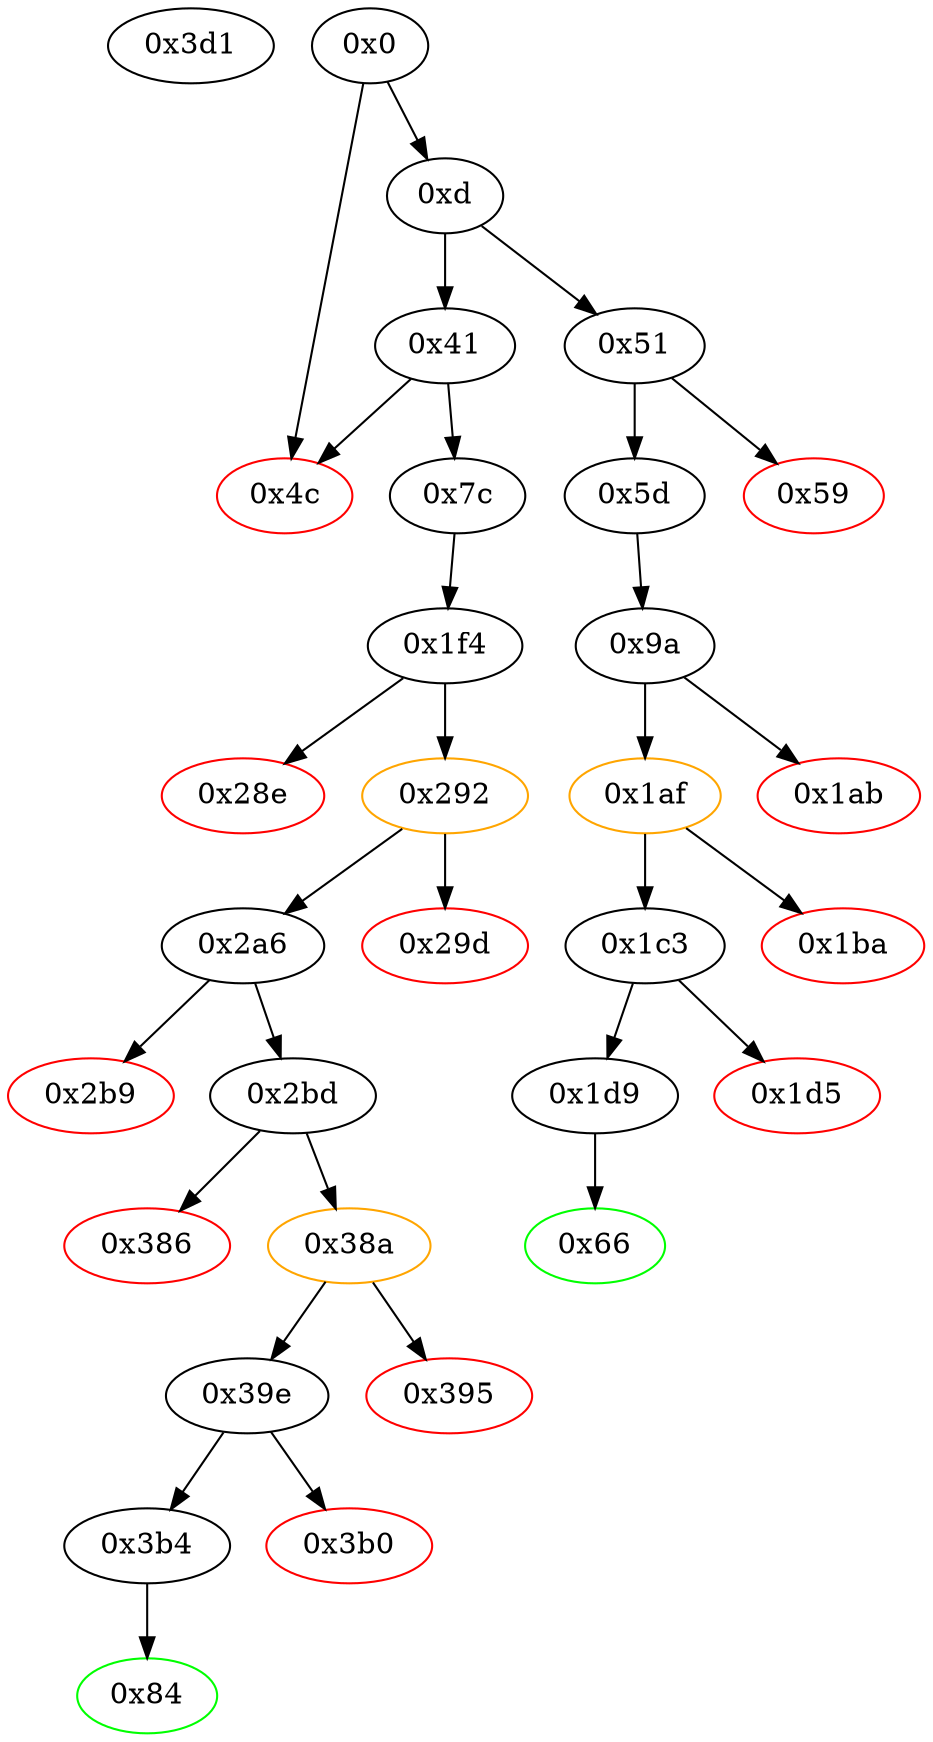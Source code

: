 strict digraph "" {
"0x3d1" [fillcolor=white, id="0x3d1", style=filled, tooltip="Block 0x3d1\n[0x3d1:0x3fd]\n---\nPredecessors: []\nSuccessors: []\n---\n0x3d1 STOP\n0x3d2 LOG1\n0x3d3 PUSH6 0x627a7a723058\n0x3da SHA3\n0x3db SLOAD\n0x3dc MISSING 0xa8\n0x3dd MISSING 0x21\n0x3de MISSING 0xf5\n0x3df MISSING 0xe2\n0x3e0 MISSING 0xd1\n0x3e1 PUSH6 0x126cb9268be6\n0x3e8 MISSING 0xec\n0x3e9 DUP15\n0x3ea CODECOPY\n0x3eb LOG1\n0x3ec MISSING 0xaa\n0x3ed MISSING 0xe5\n0x3ee MISSING 0xad\n0x3ef LOG3\n0x3f0 MISSING 0xe6\n0x3f1 PUSH12 0x59f48222a5815cfe210029\n---\n0x3d1: STOP \n0x3d2: LOG S0 S1 S2\n0x3d3: V219 = 0x627a7a723058\n0x3da: V220 = SHA3 0x627a7a723058 S3\n0x3db: V221 = S[V220]\n0x3dc: MISSING 0xa8\n0x3dd: MISSING 0x21\n0x3de: MISSING 0xf5\n0x3df: MISSING 0xe2\n0x3e0: MISSING 0xd1\n0x3e1: V222 = 0x126cb9268be6\n0x3e8: MISSING 0xec\n0x3ea: CODECOPY S14 S0 S1\n0x3eb: LOG S2 S3 S4\n0x3ec: MISSING 0xaa\n0x3ed: MISSING 0xe5\n0x3ee: MISSING 0xad\n0x3ef: LOG S0 S1 S2 S3 S4\n0x3f0: MISSING 0xe6\n0x3f1: V223 = 0x59f48222a5815cfe210029\n---\nEntry stack: []\nStack pops: 0\nStack additions: [V221, 0x126cb9268be6, S5, S6, S7, S8, S9, S10, S11, S12, S13, S14, 0x59f48222a5815cfe210029]\nExit stack: []\n\nDef sites:\n"];
"0x1d9" [fillcolor=white, id="0x1d9", style=filled, tooltip="Block 0x1d9\n[0x1d9:0x1f3]\n---\nPredecessors: [0x1c3]\nSuccessors: [0x66]\n---\n0x1d9 JUMPDEST\n0x1da DUP2\n0x1db ADD\n0x1dc SWAP1\n0x1dd DUP1\n0x1de DUP1\n0x1df MLOAD\n0x1e0 SWAP1\n0x1e1 PUSH1 0x20\n0x1e3 ADD\n0x1e4 SWAP1\n0x1e5 SWAP3\n0x1e6 SWAP2\n0x1e7 SWAP1\n0x1e8 POP\n0x1e9 POP\n0x1ea POP\n0x1eb SWAP1\n0x1ec POP\n0x1ed DUP1\n0x1ee SWAP3\n0x1ef POP\n0x1f0 POP\n0x1f1 POP\n0x1f2 SWAP1\n0x1f3 JUMP\n---\n0x1d9: JUMPDEST \n0x1db: V111 = ADD V104 V105\n0x1df: V112 = M[V104]\n0x1e1: V113 = 0x20\n0x1e3: V114 = ADD 0x20 V104\n0x1f3: JUMP 0x66\n---\nEntry stack: [V11, 0x66, 0x0, 0x8316b082621cfedab95bf4a44a1d4b64a6ffc336, 0x0, V104, V105]\nStack pops: 6\nStack additions: [V112]\nExit stack: [V11, V112]\n\nDef sites:\nV11: {0xd.0x35}\n0x66: {0x5d.0x5f}\n0x0: {0x9a.0x9b}\n0x8316b082621cfedab95bf4a44a1d4b64a6ffc336: {0x9a.0xa0}\n0x0: {0x9a.0x9e}\nV104: {0x1c3.0x1ca}\nV105: {0x1c3.0x1cb}\n"];
"0x4c" [color=red, fillcolor=white, id="0x4c", style=filled, tooltip="Block 0x4c\n[0x4c:0x50]\n---\nPredecessors: [0x0, 0x41]\nSuccessors: []\n---\n0x4c JUMPDEST\n0x4d PUSH1 0x0\n0x4f DUP1\n0x50 REVERT\n---\n0x4c: JUMPDEST \n0x4d: V18 = 0x0\n0x50: REVERT 0x0 0x0\n---\nEntry stack: [V11]\nStack pops: 0\nStack additions: []\nExit stack: [V11]\n\nDef sites:\nV11: {0xd.0x35}\n"];
"0x1af" [color=orange, fillcolor=white, id="0x1af", style=filled, tooltip="Block 0x1af\n[0x1af:0x1b9]\n---\nPredecessors: [0x9a]\nSuccessors: [0x1ba, 0x1c3]\n---\n0x1af JUMPDEST\n0x1b0 POP\n0x1b1 GAS\n0x1b2 CALL\n0x1b3 ISZERO\n0x1b4 DUP1\n0x1b5 ISZERO\n0x1b6 PUSH2 0x1c3\n0x1b9 JUMPI\n---\n0x1af: JUMPDEST \n0x1b1: V94 = GAS\n0x1b2: V95 = CALL V94 0x8316b082621cfedab95bf4a44a1d4b64a6ffc336 0x0 V86 V87 V86 0x20\n0x1b3: V96 = ISZERO V95\n0x1b5: V97 = ISZERO V96\n0x1b6: V98 = 0x1c3\n0x1b9: JUMPI 0x1c3 V97\n---\nEntry stack: [V11, 0x66, 0x0, 0x8316b082621cfedab95bf4a44a1d4b64a6ffc336, 0x0, 0x8316b082621cfedab95bf4a44a1d4b64a6ffc336, 0x667e9394, V83, 0x20, V86, V87, V86, 0x0, 0x8316b082621cfedab95bf4a44a1d4b64a6ffc336, V90]\nStack pops: 7\nStack additions: [V96]\nExit stack: [V11, 0x66, 0x0, 0x8316b082621cfedab95bf4a44a1d4b64a6ffc336, 0x0, 0x8316b082621cfedab95bf4a44a1d4b64a6ffc336, 0x667e9394, V83, V96]\n\nDef sites:\nV11: {0xd.0x35}\n0x66: {0x5d.0x5f}\n0x0: {0x9a.0x9b}\n0x8316b082621cfedab95bf4a44a1d4b64a6ffc336: {0x9a.0xa0}\n0x0: {0x9a.0x9e}\n0x8316b082621cfedab95bf4a44a1d4b64a6ffc336: {0x9a.0xcd}\n0x667e9394: {0x9a.0xce}\nV83: {0x9a.0x18f}\n0x20: {0x9a.0x196}\nV86: {0x9a.0x19a}\nV87: {0x9a.0x19d}\nV86: {0x9a.0x19a}\n0x0: {0x9a.0x19f}\n0x8316b082621cfedab95bf4a44a1d4b64a6ffc336: {0x9a.0xcd}\nV90: {0x9a.0x1a4}\n"];
"0x28e" [color=red, fillcolor=white, id="0x28e", style=filled, tooltip="Block 0x28e\n[0x28e:0x291]\n---\nPredecessors: [0x1f4]\nSuccessors: []\n---\n0x28e PUSH1 0x0\n0x290 DUP1\n0x291 REVERT\n---\n0x28e: V145 = 0x0\n0x291: REVERT 0x0 0x0\n---\nEntry stack: [V11, 0x84, 0x0, 0x6b175474e89094c44da98b954eedeac495271d0f, 0x6b175474e89094c44da98b954eedeac495271d0f, V119, 0x0, 0x0, 0x6b175474e89094c44da98b954eedeac495271d0f, 0xf39b5b9b, V119, V136, 0x20, V139, V140, V139, V119, 0x6b175474e89094c44da98b954eedeac495271d0f, V142]\nStack pops: 0\nStack additions: []\nExit stack: [V11, 0x84, 0x0, 0x6b175474e89094c44da98b954eedeac495271d0f, 0x6b175474e89094c44da98b954eedeac495271d0f, V119, 0x0, 0x0, 0x6b175474e89094c44da98b954eedeac495271d0f, 0xf39b5b9b, V119, V136, 0x20, V139, V140, V139, V119, 0x6b175474e89094c44da98b954eedeac495271d0f, V142]\n\nDef sites:\nV11: {0xd.0x35}\n0x84: {0x7c.0x7d}\n0x0: {0x1f4.0x1f5}\n0x6b175474e89094c44da98b954eedeac495271d0f: {0x1f4.0x1fe}\n0x6b175474e89094c44da98b954eedeac495271d0f: {0x1f4.0x1fe}\nV119: {0x1f4.0x218}\n0x0: {0x1f4.0x1fb}\n0x0: {0x1f4.0x1fb}\n0x6b175474e89094c44da98b954eedeac495271d0f: {0x1f4.0x231}\n0xf39b5b9b: {0x1f4.0x232}\nV119: {0x1f4.0x218}\nV136: {0x1f4.0x275}\n0x20: {0x1f4.0x27a}\nV139: {0x1f4.0x27e}\nV140: {0x1f4.0x281}\nV139: {0x1f4.0x27e}\nV119: {0x1f4.0x218}\n0x6b175474e89094c44da98b954eedeac495271d0f: {0x1f4.0x231}\nV142: {0x1f4.0x287}\n"];
"0x66" [color=green, fillcolor=white, id="0x66", style=filled, tooltip="Block 0x66\n[0x66:0x7b]\n---\nPredecessors: [0x1d9]\nSuccessors: []\n---\n0x66 JUMPDEST\n0x67 PUSH1 0x40\n0x69 MLOAD\n0x6a DUP1\n0x6b DUP3\n0x6c DUP2\n0x6d MSTORE\n0x6e PUSH1 0x20\n0x70 ADD\n0x71 SWAP2\n0x72 POP\n0x73 POP\n0x74 PUSH1 0x40\n0x76 MLOAD\n0x77 DUP1\n0x78 SWAP2\n0x79 SUB\n0x7a SWAP1\n0x7b RETURN\n---\n0x66: JUMPDEST \n0x67: V25 = 0x40\n0x69: V26 = M[0x40]\n0x6d: M[V26] = V112\n0x6e: V27 = 0x20\n0x70: V28 = ADD 0x20 V26\n0x74: V29 = 0x40\n0x76: V30 = M[0x40]\n0x79: V31 = SUB V28 V30\n0x7b: RETURN V30 V31\n---\nEntry stack: [V11, V112]\nStack pops: 1\nStack additions: []\nExit stack: [V11]\n\nDef sites:\nV11: {0xd.0x35}\nV112: {0x1d9.0x1df}\n"];
"0x2b9" [color=red, fillcolor=white, id="0x2b9", style=filled, tooltip="Block 0x2b9\n[0x2b9:0x2bc]\n---\nPredecessors: [0x2a6]\nSuccessors: []\n---\n0x2b9 PUSH1 0x0\n0x2bb DUP1\n0x2bc REVERT\n---\n0x2b9: V162 = 0x0\n0x2bc: REVERT 0x0 0x0\n---\nEntry stack: [V11, 0x84, 0x0, 0x6b175474e89094c44da98b954eedeac495271d0f, 0x6b175474e89094c44da98b954eedeac495271d0f, V119, 0x0, 0x0, V156, V157]\nStack pops: 0\nStack additions: []\nExit stack: [V11, 0x84, 0x0, 0x6b175474e89094c44da98b954eedeac495271d0f, 0x6b175474e89094c44da98b954eedeac495271d0f, V119, 0x0, 0x0, V156, V157]\n\nDef sites:\nV11: {0xd.0x35}\n0x84: {0x7c.0x7d}\n0x0: {0x1f4.0x1f5}\n0x6b175474e89094c44da98b954eedeac495271d0f: {0x1f4.0x1fe}\n0x6b175474e89094c44da98b954eedeac495271d0f: {0x1f4.0x1fe}\nV119: {0x1f4.0x218}\n0x0: {0x1f4.0x1fb}\n0x0: {0x1f4.0x1fb}\nV156: {0x2a6.0x2ae}\nV157: {0x2a6.0x2af}\n"];
"0x1ab" [color=red, fillcolor=white, id="0x1ab", style=filled, tooltip="Block 0x1ab\n[0x1ab:0x1ae]\n---\nPredecessors: [0x9a]\nSuccessors: []\n---\n0x1ab PUSH1 0x0\n0x1ad DUP1\n0x1ae REVERT\n---\n0x1ab: V93 = 0x0\n0x1ae: REVERT 0x0 0x0\n---\nEntry stack: [V11, 0x66, 0x0, 0x8316b082621cfedab95bf4a44a1d4b64a6ffc336, 0x0, 0x8316b082621cfedab95bf4a44a1d4b64a6ffc336, 0x667e9394, V83, 0x20, V86, V87, V86, 0x0, 0x8316b082621cfedab95bf4a44a1d4b64a6ffc336, V90]\nStack pops: 0\nStack additions: []\nExit stack: [V11, 0x66, 0x0, 0x8316b082621cfedab95bf4a44a1d4b64a6ffc336, 0x0, 0x8316b082621cfedab95bf4a44a1d4b64a6ffc336, 0x667e9394, V83, 0x20, V86, V87, V86, 0x0, 0x8316b082621cfedab95bf4a44a1d4b64a6ffc336, V90]\n\nDef sites:\nV11: {0xd.0x35}\n0x66: {0x5d.0x5f}\n0x0: {0x9a.0x9b}\n0x8316b082621cfedab95bf4a44a1d4b64a6ffc336: {0x9a.0xa0}\n0x0: {0x9a.0x9e}\n0x8316b082621cfedab95bf4a44a1d4b64a6ffc336: {0x9a.0xcd}\n0x667e9394: {0x9a.0xce}\nV83: {0x9a.0x18f}\n0x20: {0x9a.0x196}\nV86: {0x9a.0x19a}\nV87: {0x9a.0x19d}\nV86: {0x9a.0x19a}\n0x0: {0x9a.0x19f}\n0x8316b082621cfedab95bf4a44a1d4b64a6ffc336: {0x9a.0xcd}\nV90: {0x9a.0x1a4}\n"];
"0x1d5" [color=red, fillcolor=white, id="0x1d5", style=filled, tooltip="Block 0x1d5\n[0x1d5:0x1d8]\n---\nPredecessors: [0x1c3]\nSuccessors: []\n---\n0x1d5 PUSH1 0x0\n0x1d7 DUP1\n0x1d8 REVERT\n---\n0x1d5: V110 = 0x0\n0x1d8: REVERT 0x0 0x0\n---\nEntry stack: [V11, 0x66, 0x0, 0x8316b082621cfedab95bf4a44a1d4b64a6ffc336, 0x0, V104, V105]\nStack pops: 0\nStack additions: []\nExit stack: [V11, 0x66, 0x0, 0x8316b082621cfedab95bf4a44a1d4b64a6ffc336, 0x0, V104, V105]\n\nDef sites:\nV11: {0xd.0x35}\n0x66: {0x5d.0x5f}\n0x0: {0x9a.0x9b}\n0x8316b082621cfedab95bf4a44a1d4b64a6ffc336: {0x9a.0xa0}\n0x0: {0x9a.0x9e}\nV104: {0x1c3.0x1ca}\nV105: {0x1c3.0x1cb}\n"];
"0x2bd" [fillcolor=white, id="0x2bd", style=filled, tooltip="Block 0x2bd\n[0x2bd:0x385]\n---\nPredecessors: [0x2a6]\nSuccessors: [0x386, 0x38a]\n---\n0x2bd JUMPDEST\n0x2be DUP2\n0x2bf ADD\n0x2c0 SWAP1\n0x2c1 DUP1\n0x2c2 DUP1\n0x2c3 MLOAD\n0x2c4 SWAP1\n0x2c5 PUSH1 0x20\n0x2c7 ADD\n0x2c8 SWAP1\n0x2c9 SWAP3\n0x2ca SWAP2\n0x2cb SWAP1\n0x2cc POP\n0x2cd POP\n0x2ce POP\n0x2cf SWAP2\n0x2d0 POP\n0x2d1 PUSH20 0x6b175474e89094c44da98b954eedeac495271d0f\n0x2e6 SWAP1\n0x2e7 POP\n0x2e8 DUP1\n0x2e9 PUSH20 0xffffffffffffffffffffffffffffffffffffffff\n0x2fe AND\n0x2ff PUSH4 0xa9059cbb\n0x304 CALLER\n0x305 DUP5\n0x306 PUSH1 0x40\n0x308 MLOAD\n0x309 DUP4\n0x30a PUSH4 0xffffffff\n0x30f AND\n0x310 PUSH29 0x100000000000000000000000000000000000000000000000000000000\n0x32e MUL\n0x32f DUP2\n0x330 MSTORE\n0x331 PUSH1 0x4\n0x333 ADD\n0x334 DUP1\n0x335 DUP4\n0x336 PUSH20 0xffffffffffffffffffffffffffffffffffffffff\n0x34b AND\n0x34c PUSH20 0xffffffffffffffffffffffffffffffffffffffff\n0x361 AND\n0x362 DUP2\n0x363 MSTORE\n0x364 PUSH1 0x20\n0x366 ADD\n0x367 DUP3\n0x368 DUP2\n0x369 MSTORE\n0x36a PUSH1 0x20\n0x36c ADD\n0x36d SWAP3\n0x36e POP\n0x36f POP\n0x370 POP\n0x371 PUSH1 0x20\n0x373 PUSH1 0x40\n0x375 MLOAD\n0x376 DUP1\n0x377 DUP4\n0x378 SUB\n0x379 DUP2\n0x37a PUSH1 0x0\n0x37c DUP8\n0x37d DUP1\n0x37e EXTCODESIZE\n0x37f ISZERO\n0x380 DUP1\n0x381 ISZERO\n0x382 PUSH2 0x38a\n0x385 JUMPI\n---\n0x2bd: JUMPDEST \n0x2bf: V163 = ADD V156 V157\n0x2c3: V164 = M[V156]\n0x2c5: V165 = 0x20\n0x2c7: V166 = ADD 0x20 V156\n0x2d1: V167 = 0x6b175474e89094c44da98b954eedeac495271d0f\n0x2e9: V168 = 0xffffffffffffffffffffffffffffffffffffffff\n0x2fe: V169 = AND 0xffffffffffffffffffffffffffffffffffffffff 0x6b175474e89094c44da98b954eedeac495271d0f\n0x2ff: V170 = 0xa9059cbb\n0x304: V171 = CALLER\n0x306: V172 = 0x40\n0x308: V173 = M[0x40]\n0x30a: V174 = 0xffffffff\n0x30f: V175 = AND 0xffffffff 0xa9059cbb\n0x310: V176 = 0x100000000000000000000000000000000000000000000000000000000\n0x32e: V177 = MUL 0x100000000000000000000000000000000000000000000000000000000 0xa9059cbb\n0x330: M[V173] = 0xa9059cbb00000000000000000000000000000000000000000000000000000000\n0x331: V178 = 0x4\n0x333: V179 = ADD 0x4 V173\n0x336: V180 = 0xffffffffffffffffffffffffffffffffffffffff\n0x34b: V181 = AND 0xffffffffffffffffffffffffffffffffffffffff V171\n0x34c: V182 = 0xffffffffffffffffffffffffffffffffffffffff\n0x361: V183 = AND 0xffffffffffffffffffffffffffffffffffffffff V181\n0x363: M[V179] = V183\n0x364: V184 = 0x20\n0x366: V185 = ADD 0x20 V179\n0x369: M[V185] = V164\n0x36a: V186 = 0x20\n0x36c: V187 = ADD 0x20 V185\n0x371: V188 = 0x20\n0x373: V189 = 0x40\n0x375: V190 = M[0x40]\n0x378: V191 = SUB V187 V190\n0x37a: V192 = 0x0\n0x37e: V193 = EXTCODESIZE 0x6b175474e89094c44da98b954eedeac495271d0f\n0x37f: V194 = ISZERO V193\n0x381: V195 = ISZERO V194\n0x382: V196 = 0x38a\n0x385: JUMPI 0x38a V195\n---\nEntry stack: [V11, 0x84, 0x0, 0x6b175474e89094c44da98b954eedeac495271d0f, 0x6b175474e89094c44da98b954eedeac495271d0f, V119, 0x0, 0x0, V156, V157]\nStack pops: 4\nStack additions: [V164, 0x6b175474e89094c44da98b954eedeac495271d0f, 0x6b175474e89094c44da98b954eedeac495271d0f, 0xa9059cbb, V187, 0x20, V190, V191, V190, 0x0, 0x6b175474e89094c44da98b954eedeac495271d0f, V194]\nExit stack: [V11, 0x84, 0x0, 0x6b175474e89094c44da98b954eedeac495271d0f, 0x6b175474e89094c44da98b954eedeac495271d0f, V119, V164, 0x6b175474e89094c44da98b954eedeac495271d0f, 0x6b175474e89094c44da98b954eedeac495271d0f, 0xa9059cbb, V187, 0x20, V190, V191, V190, 0x0, 0x6b175474e89094c44da98b954eedeac495271d0f, V194]\n\nDef sites:\nV11: {0xd.0x35}\n0x84: {0x7c.0x7d}\n0x0: {0x1f4.0x1f5}\n0x6b175474e89094c44da98b954eedeac495271d0f: {0x1f4.0x1fe}\n0x6b175474e89094c44da98b954eedeac495271d0f: {0x1f4.0x1fe}\nV119: {0x1f4.0x218}\n0x0: {0x1f4.0x1fb}\n0x0: {0x1f4.0x1fb}\nV156: {0x2a6.0x2ae}\nV157: {0x2a6.0x2af}\n"];
"0x39e" [fillcolor=white, id="0x39e", style=filled, tooltip="Block 0x39e\n[0x39e:0x3af]\n---\nPredecessors: [0x38a]\nSuccessors: [0x3b0, 0x3b4]\n---\n0x39e JUMPDEST\n0x39f POP\n0x3a0 POP\n0x3a1 POP\n0x3a2 POP\n0x3a3 PUSH1 0x40\n0x3a5 MLOAD\n0x3a6 RETURNDATASIZE\n0x3a7 PUSH1 0x20\n0x3a9 DUP2\n0x3aa LT\n0x3ab ISZERO\n0x3ac PUSH2 0x3b4\n0x3af JUMPI\n---\n0x39e: JUMPDEST \n0x3a3: V207 = 0x40\n0x3a5: V208 = M[0x40]\n0x3a6: V209 = RETURNDATASIZE\n0x3a7: V210 = 0x20\n0x3aa: V211 = LT V209 0x20\n0x3ab: V212 = ISZERO V211\n0x3ac: V213 = 0x3b4\n0x3af: JUMPI 0x3b4 V212\n---\nEntry stack: [V11, 0x84, 0x0, 0x6b175474e89094c44da98b954eedeac495271d0f, 0x6b175474e89094c44da98b954eedeac495271d0f, V119, V164, 0x6b175474e89094c44da98b954eedeac495271d0f, 0x6b175474e89094c44da98b954eedeac495271d0f, 0xa9059cbb, V187, V200]\nStack pops: 4\nStack additions: [V208, V209]\nExit stack: [V11, 0x84, 0x0, 0x6b175474e89094c44da98b954eedeac495271d0f, 0x6b175474e89094c44da98b954eedeac495271d0f, V119, V164, 0x6b175474e89094c44da98b954eedeac495271d0f, V208, V209]\n\nDef sites:\nV11: {0xd.0x35}\n0x84: {0x7c.0x7d}\n0x0: {0x1f4.0x1f5}\n0x6b175474e89094c44da98b954eedeac495271d0f: {0x1f4.0x1fe}\n0x6b175474e89094c44da98b954eedeac495271d0f: {0x1f4.0x1fe}\nV119: {0x1f4.0x218}\nV164: {0x2bd.0x2c3}\n0x6b175474e89094c44da98b954eedeac495271d0f: {0x2bd.0x2d1}\n0x6b175474e89094c44da98b954eedeac495271d0f: {0x2bd.0x2fe}\n0xa9059cbb: {0x2bd.0x2ff}\nV187: {0x2bd.0x36c}\nV200: {0x38a.0x38e}\n"];
"0x3b4" [fillcolor=white, id="0x3b4", style=filled, tooltip="Block 0x3b4\n[0x3b4:0x3d0]\n---\nPredecessors: [0x39e]\nSuccessors: [0x84]\n---\n0x3b4 JUMPDEST\n0x3b5 DUP2\n0x3b6 ADD\n0x3b7 SWAP1\n0x3b8 DUP1\n0x3b9 DUP1\n0x3ba MLOAD\n0x3bb SWAP1\n0x3bc PUSH1 0x20\n0x3be ADD\n0x3bf SWAP1\n0x3c0 SWAP3\n0x3c1 SWAP2\n0x3c2 SWAP1\n0x3c3 POP\n0x3c4 POP\n0x3c5 POP\n0x3c6 POP\n0x3c7 DUP2\n0x3c8 SWAP6\n0x3c9 POP\n0x3ca POP\n0x3cb POP\n0x3cc POP\n0x3cd POP\n0x3ce POP\n0x3cf SWAP1\n0x3d0 JUMP\n---\n0x3b4: JUMPDEST \n0x3b6: V215 = ADD V208 V209\n0x3ba: V216 = M[V208]\n0x3bc: V217 = 0x20\n0x3be: V218 = ADD 0x20 V208\n0x3d0: JUMP 0x84\n---\nEntry stack: [V11, 0x84, 0x0, 0x6b175474e89094c44da98b954eedeac495271d0f, 0x6b175474e89094c44da98b954eedeac495271d0f, V119, V164, 0x6b175474e89094c44da98b954eedeac495271d0f, V208, V209]\nStack pops: 9\nStack additions: [S3]\nExit stack: [V11, V164]\n\nDef sites:\nV11: {0xd.0x35}\n0x84: {0x7c.0x7d}\n0x0: {0x1f4.0x1f5}\n0x6b175474e89094c44da98b954eedeac495271d0f: {0x1f4.0x1fe}\n0x6b175474e89094c44da98b954eedeac495271d0f: {0x1f4.0x1fe}\nV119: {0x1f4.0x218}\nV164: {0x2bd.0x2c3}\n0x6b175474e89094c44da98b954eedeac495271d0f: {0x2bd.0x2d1}\nV208: {0x39e.0x3a5}\nV209: {0x39e.0x3a6}\n"];
"0x2a6" [fillcolor=white, id="0x2a6", style=filled, tooltip="Block 0x2a6\n[0x2a6:0x2b8]\n---\nPredecessors: [0x292]\nSuccessors: [0x2b9, 0x2bd]\n---\n0x2a6 JUMPDEST\n0x2a7 POP\n0x2a8 POP\n0x2a9 POP\n0x2aa POP\n0x2ab POP\n0x2ac PUSH1 0x40\n0x2ae MLOAD\n0x2af RETURNDATASIZE\n0x2b0 PUSH1 0x20\n0x2b2 DUP2\n0x2b3 LT\n0x2b4 ISZERO\n0x2b5 PUSH2 0x2bd\n0x2b8 JUMPI\n---\n0x2a6: JUMPDEST \n0x2ac: V155 = 0x40\n0x2ae: V156 = M[0x40]\n0x2af: V157 = RETURNDATASIZE\n0x2b0: V158 = 0x20\n0x2b3: V159 = LT V157 0x20\n0x2b4: V160 = ISZERO V159\n0x2b5: V161 = 0x2bd\n0x2b8: JUMPI 0x2bd V160\n---\nEntry stack: [V11, 0x84, 0x0, 0x6b175474e89094c44da98b954eedeac495271d0f, 0x6b175474e89094c44da98b954eedeac495271d0f, V119, 0x0, 0x0, 0x6b175474e89094c44da98b954eedeac495271d0f, 0xf39b5b9b, V119, V136, V148]\nStack pops: 5\nStack additions: [V156, V157]\nExit stack: [V11, 0x84, 0x0, 0x6b175474e89094c44da98b954eedeac495271d0f, 0x6b175474e89094c44da98b954eedeac495271d0f, V119, 0x0, 0x0, V156, V157]\n\nDef sites:\nV11: {0xd.0x35}\n0x84: {0x7c.0x7d}\n0x0: {0x1f4.0x1f5}\n0x6b175474e89094c44da98b954eedeac495271d0f: {0x1f4.0x1fe}\n0x6b175474e89094c44da98b954eedeac495271d0f: {0x1f4.0x1fe}\nV119: {0x1f4.0x218}\n0x0: {0x1f4.0x1fb}\n0x0: {0x1f4.0x1fb}\n0x6b175474e89094c44da98b954eedeac495271d0f: {0x1f4.0x231}\n0xf39b5b9b: {0x1f4.0x232}\nV119: {0x1f4.0x218}\nV136: {0x1f4.0x275}\nV148: {0x292.0x296}\n"];
"0x9a" [fillcolor=white, id="0x9a", style=filled, tooltip="Block 0x9a\n[0x9a:0x1aa]\n---\nPredecessors: [0x5d]\nSuccessors: [0x1ab, 0x1af]\n---\n0x9a JUMPDEST\n0x9b PUSH1 0x0\n0x9d DUP1\n0x9e PUSH1 0x0\n0xa0 PUSH20 0x8316b082621cfedab95bf4a44a1d4b64a6ffc336\n0xb5 SWAP2\n0xb6 POP\n0xb7 DUP2\n0xb8 PUSH20 0xffffffffffffffffffffffffffffffffffffffff\n0xcd AND\n0xce PUSH4 0x667e9394\n0xd3 PUSH4 0x5f5e100\n0xd8 PUSH1 0x40\n0xda MLOAD\n0xdb DUP3\n0xdc PUSH4 0xffffffff\n0xe1 AND\n0xe2 PUSH29 0x100000000000000000000000000000000000000000000000000000000\n0x100 MUL\n0x101 DUP2\n0x102 MSTORE\n0x103 PUSH1 0x4\n0x105 ADD\n0x106 DUP1\n0x107 DUP1\n0x108 PUSH1 0x20\n0x10a ADD\n0x10b DUP1\n0x10c PUSH1 0x20\n0x10e ADD\n0x10f DUP1\n0x110 PUSH1 0x20\n0x112 ADD\n0x113 DUP6\n0x114 DUP2\n0x115 MSTORE\n0x116 PUSH1 0x20\n0x118 ADD\n0x119 DUP5\n0x11a DUP2\n0x11b SUB\n0x11c DUP5\n0x11d MSTORE\n0x11e PUSH1 0x3\n0x120 DUP2\n0x121 MSTORE\n0x122 PUSH1 0x20\n0x124 ADD\n0x125 DUP1\n0x126 PUSH32 0x4554480000000000000000000000000000000000000000000000000000000000\n0x147 DUP2\n0x148 MSTORE\n0x149 POP\n0x14a PUSH1 0x20\n0x14c ADD\n0x14d DUP5\n0x14e DUP2\n0x14f SUB\n0x150 DUP4\n0x151 MSTORE\n0x152 PUSH1 0x3\n0x154 DUP2\n0x155 MSTORE\n0x156 PUSH1 0x20\n0x158 ADD\n0x159 DUP1\n0x15a PUSH32 0x5553440000000000000000000000000000000000000000000000000000000000\n0x17b DUP2\n0x17c MSTORE\n0x17d POP\n0x17e PUSH1 0x20\n0x180 ADD\n0x181 DUP5\n0x182 DUP2\n0x183 SUB\n0x184 DUP3\n0x185 MSTORE\n0x186 PUSH1 0x0\n0x188 DUP2\n0x189 MSTORE\n0x18a PUSH1 0x20\n0x18c ADD\n0x18d PUSH1 0x20\n0x18f ADD\n0x190 SWAP5\n0x191 POP\n0x192 POP\n0x193 POP\n0x194 POP\n0x195 POP\n0x196 PUSH1 0x20\n0x198 PUSH1 0x40\n0x19a MLOAD\n0x19b DUP1\n0x19c DUP4\n0x19d SUB\n0x19e DUP2\n0x19f PUSH1 0x0\n0x1a1 DUP8\n0x1a2 DUP1\n0x1a3 EXTCODESIZE\n0x1a4 ISZERO\n0x1a5 DUP1\n0x1a6 ISZERO\n0x1a7 PUSH2 0x1af\n0x1aa JUMPI\n---\n0x9a: JUMPDEST \n0x9b: V41 = 0x0\n0x9e: V42 = 0x0\n0xa0: V43 = 0x8316b082621cfedab95bf4a44a1d4b64a6ffc336\n0xb8: V44 = 0xffffffffffffffffffffffffffffffffffffffff\n0xcd: V45 = AND 0xffffffffffffffffffffffffffffffffffffffff 0x8316b082621cfedab95bf4a44a1d4b64a6ffc336\n0xce: V46 = 0x667e9394\n0xd3: V47 = 0x5f5e100\n0xd8: V48 = 0x40\n0xda: V49 = M[0x40]\n0xdc: V50 = 0xffffffff\n0xe1: V51 = AND 0xffffffff 0x667e9394\n0xe2: V52 = 0x100000000000000000000000000000000000000000000000000000000\n0x100: V53 = MUL 0x100000000000000000000000000000000000000000000000000000000 0x667e9394\n0x102: M[V49] = 0x667e939400000000000000000000000000000000000000000000000000000000\n0x103: V54 = 0x4\n0x105: V55 = ADD 0x4 V49\n0x108: V56 = 0x20\n0x10a: V57 = ADD 0x20 V55\n0x10c: V58 = 0x20\n0x10e: V59 = ADD 0x20 V57\n0x110: V60 = 0x20\n0x112: V61 = ADD 0x20 V59\n0x115: M[V61] = 0x5f5e100\n0x116: V62 = 0x20\n0x118: V63 = ADD 0x20 V61\n0x11b: V64 = SUB V63 V55\n0x11d: M[V55] = V64\n0x11e: V65 = 0x3\n0x121: M[V63] = 0x3\n0x122: V66 = 0x20\n0x124: V67 = ADD 0x20 V63\n0x126: V68 = 0x4554480000000000000000000000000000000000000000000000000000000000\n0x148: M[V67] = 0x4554480000000000000000000000000000000000000000000000000000000000\n0x14a: V69 = 0x20\n0x14c: V70 = ADD 0x20 V67\n0x14f: V71 = SUB V70 V55\n0x151: M[V57] = V71\n0x152: V72 = 0x3\n0x155: M[V70] = 0x3\n0x156: V73 = 0x20\n0x158: V74 = ADD 0x20 V70\n0x15a: V75 = 0x5553440000000000000000000000000000000000000000000000000000000000\n0x17c: M[V74] = 0x5553440000000000000000000000000000000000000000000000000000000000\n0x17e: V76 = 0x20\n0x180: V77 = ADD 0x20 V74\n0x183: V78 = SUB V77 V55\n0x185: M[V59] = V78\n0x186: V79 = 0x0\n0x189: M[V77] = 0x0\n0x18a: V80 = 0x20\n0x18c: V81 = ADD 0x20 V77\n0x18d: V82 = 0x20\n0x18f: V83 = ADD 0x20 V81\n0x196: V84 = 0x20\n0x198: V85 = 0x40\n0x19a: V86 = M[0x40]\n0x19d: V87 = SUB V83 V86\n0x19f: V88 = 0x0\n0x1a3: V89 = EXTCODESIZE 0x8316b082621cfedab95bf4a44a1d4b64a6ffc336\n0x1a4: V90 = ISZERO V89\n0x1a6: V91 = ISZERO V90\n0x1a7: V92 = 0x1af\n0x1aa: JUMPI 0x1af V91\n---\nEntry stack: [V11, 0x66]\nStack pops: 0\nStack additions: [0x0, 0x8316b082621cfedab95bf4a44a1d4b64a6ffc336, 0x0, 0x8316b082621cfedab95bf4a44a1d4b64a6ffc336, 0x667e9394, V83, 0x20, V86, V87, V86, 0x0, 0x8316b082621cfedab95bf4a44a1d4b64a6ffc336, V90]\nExit stack: [V11, 0x66, 0x0, 0x8316b082621cfedab95bf4a44a1d4b64a6ffc336, 0x0, 0x8316b082621cfedab95bf4a44a1d4b64a6ffc336, 0x667e9394, V83, 0x20, V86, V87, V86, 0x0, 0x8316b082621cfedab95bf4a44a1d4b64a6ffc336, V90]\n\nDef sites:\nV11: {0xd.0x35}\n0x66: {0x5d.0x5f}\n"];
"0x3b0" [color=red, fillcolor=white, id="0x3b0", style=filled, tooltip="Block 0x3b0\n[0x3b0:0x3b3]\n---\nPredecessors: [0x39e]\nSuccessors: []\n---\n0x3b0 PUSH1 0x0\n0x3b2 DUP1\n0x3b3 REVERT\n---\n0x3b0: V214 = 0x0\n0x3b3: REVERT 0x0 0x0\n---\nEntry stack: [V11, 0x84, 0x0, 0x6b175474e89094c44da98b954eedeac495271d0f, 0x6b175474e89094c44da98b954eedeac495271d0f, V119, V164, 0x6b175474e89094c44da98b954eedeac495271d0f, V208, V209]\nStack pops: 0\nStack additions: []\nExit stack: [V11, 0x84, 0x0, 0x6b175474e89094c44da98b954eedeac495271d0f, 0x6b175474e89094c44da98b954eedeac495271d0f, V119, V164, 0x6b175474e89094c44da98b954eedeac495271d0f, V208, V209]\n\nDef sites:\nV11: {0xd.0x35}\n0x84: {0x7c.0x7d}\n0x0: {0x1f4.0x1f5}\n0x6b175474e89094c44da98b954eedeac495271d0f: {0x1f4.0x1fe}\n0x6b175474e89094c44da98b954eedeac495271d0f: {0x1f4.0x1fe}\nV119: {0x1f4.0x218}\nV164: {0x2bd.0x2c3}\n0x6b175474e89094c44da98b954eedeac495271d0f: {0x2bd.0x2d1}\nV208: {0x39e.0x3a5}\nV209: {0x39e.0x3a6}\n"];
"0x5d" [fillcolor=white, id="0x5d", style=filled, tooltip="Block 0x5d\n[0x5d:0x65]\n---\nPredecessors: [0x51]\nSuccessors: [0x9a]\n---\n0x5d JUMPDEST\n0x5e POP\n0x5f PUSH2 0x66\n0x62 PUSH2 0x9a\n0x65 JUMP\n---\n0x5d: JUMPDEST \n0x5f: V23 = 0x66\n0x62: V24 = 0x9a\n0x65: JUMP 0x9a\n---\nEntry stack: [V11, V19]\nStack pops: 1\nStack additions: [0x66]\nExit stack: [V11, 0x66]\n\nDef sites:\nV11: {0xd.0x35}\nV19: {0x51.0x52}\n"];
"0x29d" [color=red, fillcolor=white, id="0x29d", style=filled, tooltip="Block 0x29d\n[0x29d:0x2a5]\n---\nPredecessors: [0x292]\nSuccessors: []\n---\n0x29d RETURNDATASIZE\n0x29e PUSH1 0x0\n0x2a0 DUP1\n0x2a1 RETURNDATACOPY\n0x2a2 RETURNDATASIZE\n0x2a3 PUSH1 0x0\n0x2a5 REVERT\n---\n0x29d: V151 = RETURNDATASIZE\n0x29e: V152 = 0x0\n0x2a1: RETURNDATACOPY 0x0 0x0 V151\n0x2a2: V153 = RETURNDATASIZE\n0x2a3: V154 = 0x0\n0x2a5: REVERT 0x0 V153\n---\nEntry stack: [V11, 0x84, 0x0, 0x6b175474e89094c44da98b954eedeac495271d0f, 0x6b175474e89094c44da98b954eedeac495271d0f, V119, 0x0, 0x0, 0x6b175474e89094c44da98b954eedeac495271d0f, 0xf39b5b9b, V119, V136, V148]\nStack pops: 0\nStack additions: []\nExit stack: [V11, 0x84, 0x0, 0x6b175474e89094c44da98b954eedeac495271d0f, 0x6b175474e89094c44da98b954eedeac495271d0f, V119, 0x0, 0x0, 0x6b175474e89094c44da98b954eedeac495271d0f, 0xf39b5b9b, V119, V136, V148]\n\nDef sites:\nV11: {0xd.0x35}\n0x84: {0x7c.0x7d}\n0x0: {0x1f4.0x1f5}\n0x6b175474e89094c44da98b954eedeac495271d0f: {0x1f4.0x1fe}\n0x6b175474e89094c44da98b954eedeac495271d0f: {0x1f4.0x1fe}\nV119: {0x1f4.0x218}\n0x0: {0x1f4.0x1fb}\n0x0: {0x1f4.0x1fb}\n0x6b175474e89094c44da98b954eedeac495271d0f: {0x1f4.0x231}\n0xf39b5b9b: {0x1f4.0x232}\nV119: {0x1f4.0x218}\nV136: {0x1f4.0x275}\nV148: {0x292.0x296}\n"];
"0x386" [color=red, fillcolor=white, id="0x386", style=filled, tooltip="Block 0x386\n[0x386:0x389]\n---\nPredecessors: [0x2bd]\nSuccessors: []\n---\n0x386 PUSH1 0x0\n0x388 DUP1\n0x389 REVERT\n---\n0x386: V197 = 0x0\n0x389: REVERT 0x0 0x0\n---\nEntry stack: [V11, 0x84, 0x0, 0x6b175474e89094c44da98b954eedeac495271d0f, 0x6b175474e89094c44da98b954eedeac495271d0f, V119, V164, 0x6b175474e89094c44da98b954eedeac495271d0f, 0x6b175474e89094c44da98b954eedeac495271d0f, 0xa9059cbb, V187, 0x20, V190, V191, V190, 0x0, 0x6b175474e89094c44da98b954eedeac495271d0f, V194]\nStack pops: 0\nStack additions: []\nExit stack: [V11, 0x84, 0x0, 0x6b175474e89094c44da98b954eedeac495271d0f, 0x6b175474e89094c44da98b954eedeac495271d0f, V119, V164, 0x6b175474e89094c44da98b954eedeac495271d0f, 0x6b175474e89094c44da98b954eedeac495271d0f, 0xa9059cbb, V187, 0x20, V190, V191, V190, 0x0, 0x6b175474e89094c44da98b954eedeac495271d0f, V194]\n\nDef sites:\nV11: {0xd.0x35}\n0x84: {0x7c.0x7d}\n0x0: {0x1f4.0x1f5}\n0x6b175474e89094c44da98b954eedeac495271d0f: {0x1f4.0x1fe}\n0x6b175474e89094c44da98b954eedeac495271d0f: {0x1f4.0x1fe}\nV119: {0x1f4.0x218}\nV164: {0x2bd.0x2c3}\n0x6b175474e89094c44da98b954eedeac495271d0f: {0x2bd.0x2d1}\n0x6b175474e89094c44da98b954eedeac495271d0f: {0x2bd.0x2fe}\n0xa9059cbb: {0x2bd.0x2ff}\nV187: {0x2bd.0x36c}\n0x20: {0x2bd.0x371}\nV190: {0x2bd.0x375}\nV191: {0x2bd.0x378}\nV190: {0x2bd.0x375}\n0x0: {0x2bd.0x37a}\n0x6b175474e89094c44da98b954eedeac495271d0f: {0x2bd.0x2fe}\nV194: {0x2bd.0x37f}\n"];
"0x7c" [fillcolor=white, id="0x7c", style=filled, tooltip="Block 0x7c\n[0x7c:0x83]\n---\nPredecessors: [0x41]\nSuccessors: [0x1f4]\n---\n0x7c JUMPDEST\n0x7d PUSH2 0x84\n0x80 PUSH2 0x1f4\n0x83 JUMP\n---\n0x7c: JUMPDEST \n0x7d: V32 = 0x84\n0x80: V33 = 0x1f4\n0x83: JUMP 0x1f4\n---\nEntry stack: [V11]\nStack pops: 0\nStack additions: [0x84]\nExit stack: [V11, 0x84]\n\nDef sites:\nV11: {0xd.0x35}\n"];
"0x1c3" [fillcolor=white, id="0x1c3", style=filled, tooltip="Block 0x1c3\n[0x1c3:0x1d4]\n---\nPredecessors: [0x1af]\nSuccessors: [0x1d5, 0x1d9]\n---\n0x1c3 JUMPDEST\n0x1c4 POP\n0x1c5 POP\n0x1c6 POP\n0x1c7 POP\n0x1c8 PUSH1 0x40\n0x1ca MLOAD\n0x1cb RETURNDATASIZE\n0x1cc PUSH1 0x20\n0x1ce DUP2\n0x1cf LT\n0x1d0 ISZERO\n0x1d1 PUSH2 0x1d9\n0x1d4 JUMPI\n---\n0x1c3: JUMPDEST \n0x1c8: V103 = 0x40\n0x1ca: V104 = M[0x40]\n0x1cb: V105 = RETURNDATASIZE\n0x1cc: V106 = 0x20\n0x1cf: V107 = LT V105 0x20\n0x1d0: V108 = ISZERO V107\n0x1d1: V109 = 0x1d9\n0x1d4: JUMPI 0x1d9 V108\n---\nEntry stack: [V11, 0x66, 0x0, 0x8316b082621cfedab95bf4a44a1d4b64a6ffc336, 0x0, 0x8316b082621cfedab95bf4a44a1d4b64a6ffc336, 0x667e9394, V83, V96]\nStack pops: 4\nStack additions: [V104, V105]\nExit stack: [V11, 0x66, 0x0, 0x8316b082621cfedab95bf4a44a1d4b64a6ffc336, 0x0, V104, V105]\n\nDef sites:\nV11: {0xd.0x35}\n0x66: {0x5d.0x5f}\n0x0: {0x9a.0x9b}\n0x8316b082621cfedab95bf4a44a1d4b64a6ffc336: {0x9a.0xa0}\n0x0: {0x9a.0x9e}\n0x8316b082621cfedab95bf4a44a1d4b64a6ffc336: {0x9a.0xcd}\n0x667e9394: {0x9a.0xce}\nV83: {0x9a.0x18f}\nV96: {0x1af.0x1b3}\n"];
"0x38a" [color=orange, fillcolor=white, id="0x38a", style=filled, tooltip="Block 0x38a\n[0x38a:0x394]\n---\nPredecessors: [0x2bd]\nSuccessors: [0x395, 0x39e]\n---\n0x38a JUMPDEST\n0x38b POP\n0x38c GAS\n0x38d CALL\n0x38e ISZERO\n0x38f DUP1\n0x390 ISZERO\n0x391 PUSH2 0x39e\n0x394 JUMPI\n---\n0x38a: JUMPDEST \n0x38c: V198 = GAS\n0x38d: V199 = CALL V198 0x6b175474e89094c44da98b954eedeac495271d0f 0x0 V190 V191 V190 0x20\n0x38e: V200 = ISZERO V199\n0x390: V201 = ISZERO V200\n0x391: V202 = 0x39e\n0x394: JUMPI 0x39e V201\n---\nEntry stack: [V11, 0x84, 0x0, 0x6b175474e89094c44da98b954eedeac495271d0f, 0x6b175474e89094c44da98b954eedeac495271d0f, V119, V164, 0x6b175474e89094c44da98b954eedeac495271d0f, 0x6b175474e89094c44da98b954eedeac495271d0f, 0xa9059cbb, V187, 0x20, V190, V191, V190, 0x0, 0x6b175474e89094c44da98b954eedeac495271d0f, V194]\nStack pops: 7\nStack additions: [V200]\nExit stack: [V11, 0x84, 0x0, 0x6b175474e89094c44da98b954eedeac495271d0f, 0x6b175474e89094c44da98b954eedeac495271d0f, V119, V164, 0x6b175474e89094c44da98b954eedeac495271d0f, 0x6b175474e89094c44da98b954eedeac495271d0f, 0xa9059cbb, V187, V200]\n\nDef sites:\nV11: {0xd.0x35}\n0x84: {0x7c.0x7d}\n0x0: {0x1f4.0x1f5}\n0x6b175474e89094c44da98b954eedeac495271d0f: {0x1f4.0x1fe}\n0x6b175474e89094c44da98b954eedeac495271d0f: {0x1f4.0x1fe}\nV119: {0x1f4.0x218}\nV164: {0x2bd.0x2c3}\n0x6b175474e89094c44da98b954eedeac495271d0f: {0x2bd.0x2d1}\n0x6b175474e89094c44da98b954eedeac495271d0f: {0x2bd.0x2fe}\n0xa9059cbb: {0x2bd.0x2ff}\nV187: {0x2bd.0x36c}\n0x20: {0x2bd.0x371}\nV190: {0x2bd.0x375}\nV191: {0x2bd.0x378}\nV190: {0x2bd.0x375}\n0x0: {0x2bd.0x37a}\n0x6b175474e89094c44da98b954eedeac495271d0f: {0x2bd.0x2fe}\nV194: {0x2bd.0x37f}\n"];
"0x41" [fillcolor=white, id="0x41", style=filled, tooltip="Block 0x41\n[0x41:0x4b]\n---\nPredecessors: [0xd]\nSuccessors: [0x4c, 0x7c]\n---\n0x41 DUP1\n0x42 PUSH4 0xf121e5e7\n0x47 EQ\n0x48 PUSH2 0x7c\n0x4b JUMPI\n---\n0x42: V15 = 0xf121e5e7\n0x47: V16 = EQ 0xf121e5e7 V11\n0x48: V17 = 0x7c\n0x4b: JUMPI 0x7c V16\n---\nEntry stack: [V11]\nStack pops: 1\nStack additions: [S0]\nExit stack: [V11]\n\nDef sites:\nV11: {0xd.0x35}\n"];
"0xd" [fillcolor=white, id="0xd", style=filled, tooltip="Block 0xd\n[0xd:0x40]\n---\nPredecessors: [0x0]\nSuccessors: [0x41, 0x51]\n---\n0xd PUSH1 0x0\n0xf CALLDATALOAD\n0x10 PUSH29 0x100000000000000000000000000000000000000000000000000000000\n0x2e SWAP1\n0x2f DIV\n0x30 PUSH4 0xffffffff\n0x35 AND\n0x36 DUP1\n0x37 PUSH4 0xaf294a36\n0x3c EQ\n0x3d PUSH2 0x51\n0x40 JUMPI\n---\n0xd: V6 = 0x0\n0xf: V7 = CALLDATALOAD 0x0\n0x10: V8 = 0x100000000000000000000000000000000000000000000000000000000\n0x2f: V9 = DIV V7 0x100000000000000000000000000000000000000000000000000000000\n0x30: V10 = 0xffffffff\n0x35: V11 = AND 0xffffffff V9\n0x37: V12 = 0xaf294a36\n0x3c: V13 = EQ 0xaf294a36 V11\n0x3d: V14 = 0x51\n0x40: JUMPI 0x51 V13\n---\nEntry stack: []\nStack pops: 0\nStack additions: [V11]\nExit stack: [V11]\n\nDef sites:\n"];
"0x84" [color=green, fillcolor=white, id="0x84", style=filled, tooltip="Block 0x84\n[0x84:0x99]\n---\nPredecessors: [0x3b4]\nSuccessors: []\n---\n0x84 JUMPDEST\n0x85 PUSH1 0x40\n0x87 MLOAD\n0x88 DUP1\n0x89 DUP3\n0x8a DUP2\n0x8b MSTORE\n0x8c PUSH1 0x20\n0x8e ADD\n0x8f SWAP2\n0x90 POP\n0x91 POP\n0x92 PUSH1 0x40\n0x94 MLOAD\n0x95 DUP1\n0x96 SWAP2\n0x97 SUB\n0x98 SWAP1\n0x99 RETURN\n---\n0x84: JUMPDEST \n0x85: V34 = 0x40\n0x87: V35 = M[0x40]\n0x8b: M[V35] = V164\n0x8c: V36 = 0x20\n0x8e: V37 = ADD 0x20 V35\n0x92: V38 = 0x40\n0x94: V39 = M[0x40]\n0x97: V40 = SUB V37 V39\n0x99: RETURN V39 V40\n---\nEntry stack: [V11, V164]\nStack pops: 1\nStack additions: []\nExit stack: [V11]\n\nDef sites:\nV11: {0xd.0x35}\nV164: {0x2bd.0x2c3}\n"];
"0x395" [color=red, fillcolor=white, id="0x395", style=filled, tooltip="Block 0x395\n[0x395:0x39d]\n---\nPredecessors: [0x38a]\nSuccessors: []\n---\n0x395 RETURNDATASIZE\n0x396 PUSH1 0x0\n0x398 DUP1\n0x399 RETURNDATACOPY\n0x39a RETURNDATASIZE\n0x39b PUSH1 0x0\n0x39d REVERT\n---\n0x395: V203 = RETURNDATASIZE\n0x396: V204 = 0x0\n0x399: RETURNDATACOPY 0x0 0x0 V203\n0x39a: V205 = RETURNDATASIZE\n0x39b: V206 = 0x0\n0x39d: REVERT 0x0 V205\n---\nEntry stack: [V11, 0x84, 0x0, 0x6b175474e89094c44da98b954eedeac495271d0f, 0x6b175474e89094c44da98b954eedeac495271d0f, V119, V164, 0x6b175474e89094c44da98b954eedeac495271d0f, 0x6b175474e89094c44da98b954eedeac495271d0f, 0xa9059cbb, V187, V200]\nStack pops: 0\nStack additions: []\nExit stack: [V11, 0x84, 0x0, 0x6b175474e89094c44da98b954eedeac495271d0f, 0x6b175474e89094c44da98b954eedeac495271d0f, V119, V164, 0x6b175474e89094c44da98b954eedeac495271d0f, 0x6b175474e89094c44da98b954eedeac495271d0f, 0xa9059cbb, V187, V200]\n\nDef sites:\nV11: {0xd.0x35}\n0x84: {0x7c.0x7d}\n0x0: {0x1f4.0x1f5}\n0x6b175474e89094c44da98b954eedeac495271d0f: {0x1f4.0x1fe}\n0x6b175474e89094c44da98b954eedeac495271d0f: {0x1f4.0x1fe}\nV119: {0x1f4.0x218}\nV164: {0x2bd.0x2c3}\n0x6b175474e89094c44da98b954eedeac495271d0f: {0x2bd.0x2d1}\n0x6b175474e89094c44da98b954eedeac495271d0f: {0x2bd.0x2fe}\n0xa9059cbb: {0x2bd.0x2ff}\nV187: {0x2bd.0x36c}\nV200: {0x38a.0x38e}\n"];
"0x1f4" [fillcolor=white, id="0x1f4", style=filled, tooltip="Block 0x1f4\n[0x1f4:0x28d]\n---\nPredecessors: [0x7c]\nSuccessors: [0x28e, 0x292]\n---\n0x1f4 JUMPDEST\n0x1f5 PUSH1 0x0\n0x1f7 DUP1\n0x1f8 PUSH1 0x0\n0x1fa DUP1\n0x1fb PUSH1 0x0\n0x1fd DUP1\n0x1fe PUSH20 0x6b175474e89094c44da98b954eedeac495271d0f\n0x213 SWAP5\n0x214 POP\n0x215 DUP5\n0x216 SWAP4\n0x217 POP\n0x218 CALLVALUE\n0x219 SWAP3\n0x21a POP\n0x21b DUP4\n0x21c PUSH20 0xffffffffffffffffffffffffffffffffffffffff\n0x231 AND\n0x232 PUSH4 0xf39b5b9b\n0x237 DUP5\n0x238 PUSH1 0x1\n0x23a TIMESTAMP\n0x23b PUSH1 0x40\n0x23d MLOAD\n0x23e DUP5\n0x23f PUSH4 0xffffffff\n0x244 AND\n0x245 PUSH29 0x100000000000000000000000000000000000000000000000000000000\n0x263 MUL\n0x264 DUP2\n0x265 MSTORE\n0x266 PUSH1 0x4\n0x268 ADD\n0x269 DUP1\n0x26a DUP4\n0x26b DUP2\n0x26c MSTORE\n0x26d PUSH1 0x20\n0x26f ADD\n0x270 DUP3\n0x271 DUP2\n0x272 MSTORE\n0x273 PUSH1 0x20\n0x275 ADD\n0x276 SWAP3\n0x277 POP\n0x278 POP\n0x279 POP\n0x27a PUSH1 0x20\n0x27c PUSH1 0x40\n0x27e MLOAD\n0x27f DUP1\n0x280 DUP4\n0x281 SUB\n0x282 DUP2\n0x283 DUP6\n0x284 DUP9\n0x285 DUP1\n0x286 EXTCODESIZE\n0x287 ISZERO\n0x288 DUP1\n0x289 ISZERO\n0x28a PUSH2 0x292\n0x28d JUMPI\n---\n0x1f4: JUMPDEST \n0x1f5: V115 = 0x0\n0x1f8: V116 = 0x0\n0x1fb: V117 = 0x0\n0x1fe: V118 = 0x6b175474e89094c44da98b954eedeac495271d0f\n0x218: V119 = CALLVALUE\n0x21c: V120 = 0xffffffffffffffffffffffffffffffffffffffff\n0x231: V121 = AND 0xffffffffffffffffffffffffffffffffffffffff 0x6b175474e89094c44da98b954eedeac495271d0f\n0x232: V122 = 0xf39b5b9b\n0x238: V123 = 0x1\n0x23a: V124 = TIMESTAMP\n0x23b: V125 = 0x40\n0x23d: V126 = M[0x40]\n0x23f: V127 = 0xffffffff\n0x244: V128 = AND 0xffffffff 0xf39b5b9b\n0x245: V129 = 0x100000000000000000000000000000000000000000000000000000000\n0x263: V130 = MUL 0x100000000000000000000000000000000000000000000000000000000 0xf39b5b9b\n0x265: M[V126] = 0xf39b5b9b00000000000000000000000000000000000000000000000000000000\n0x266: V131 = 0x4\n0x268: V132 = ADD 0x4 V126\n0x26c: M[V132] = 0x1\n0x26d: V133 = 0x20\n0x26f: V134 = ADD 0x20 V132\n0x272: M[V134] = V124\n0x273: V135 = 0x20\n0x275: V136 = ADD 0x20 V134\n0x27a: V137 = 0x20\n0x27c: V138 = 0x40\n0x27e: V139 = M[0x40]\n0x281: V140 = SUB V136 V139\n0x286: V141 = EXTCODESIZE 0x6b175474e89094c44da98b954eedeac495271d0f\n0x287: V142 = ISZERO V141\n0x289: V143 = ISZERO V142\n0x28a: V144 = 0x292\n0x28d: JUMPI 0x292 V143\n---\nEntry stack: [V11, 0x84]\nStack pops: 0\nStack additions: [0x0, 0x6b175474e89094c44da98b954eedeac495271d0f, 0x6b175474e89094c44da98b954eedeac495271d0f, V119, 0x0, 0x0, 0x6b175474e89094c44da98b954eedeac495271d0f, 0xf39b5b9b, V119, V136, 0x20, V139, V140, V139, V119, 0x6b175474e89094c44da98b954eedeac495271d0f, V142]\nExit stack: [V11, 0x84, 0x0, 0x6b175474e89094c44da98b954eedeac495271d0f, 0x6b175474e89094c44da98b954eedeac495271d0f, V119, 0x0, 0x0, 0x6b175474e89094c44da98b954eedeac495271d0f, 0xf39b5b9b, V119, V136, 0x20, V139, V140, V139, V119, 0x6b175474e89094c44da98b954eedeac495271d0f, V142]\n\nDef sites:\nV11: {0xd.0x35}\n0x84: {0x7c.0x7d}\n"];
"0x59" [color=red, fillcolor=white, id="0x59", style=filled, tooltip="Block 0x59\n[0x59:0x5c]\n---\nPredecessors: [0x51]\nSuccessors: []\n---\n0x59 PUSH1 0x0\n0x5b DUP1\n0x5c REVERT\n---\n0x59: V22 = 0x0\n0x5c: REVERT 0x0 0x0\n---\nEntry stack: [V11, V19]\nStack pops: 0\nStack additions: []\nExit stack: [V11, V19]\n\nDef sites:\nV11: {0xd.0x35}\nV19: {0x51.0x52}\n"];
"0x292" [color=orange, fillcolor=white, id="0x292", style=filled, tooltip="Block 0x292\n[0x292:0x29c]\n---\nPredecessors: [0x1f4]\nSuccessors: [0x29d, 0x2a6]\n---\n0x292 JUMPDEST\n0x293 POP\n0x294 GAS\n0x295 CALL\n0x296 ISZERO\n0x297 DUP1\n0x298 ISZERO\n0x299 PUSH2 0x2a6\n0x29c JUMPI\n---\n0x292: JUMPDEST \n0x294: V146 = GAS\n0x295: V147 = CALL V146 0x6b175474e89094c44da98b954eedeac495271d0f V119 V139 V140 V139 0x20\n0x296: V148 = ISZERO V147\n0x298: V149 = ISZERO V148\n0x299: V150 = 0x2a6\n0x29c: JUMPI 0x2a6 V149\n---\nEntry stack: [V11, 0x84, 0x0, 0x6b175474e89094c44da98b954eedeac495271d0f, 0x6b175474e89094c44da98b954eedeac495271d0f, V119, 0x0, 0x0, 0x6b175474e89094c44da98b954eedeac495271d0f, 0xf39b5b9b, V119, V136, 0x20, V139, V140, V139, V119, 0x6b175474e89094c44da98b954eedeac495271d0f, V142]\nStack pops: 7\nStack additions: [V148]\nExit stack: [V11, 0x84, 0x0, 0x6b175474e89094c44da98b954eedeac495271d0f, 0x6b175474e89094c44da98b954eedeac495271d0f, V119, 0x0, 0x0, 0x6b175474e89094c44da98b954eedeac495271d0f, 0xf39b5b9b, V119, V136, V148]\n\nDef sites:\nV11: {0xd.0x35}\n0x84: {0x7c.0x7d}\n0x0: {0x1f4.0x1f5}\n0x6b175474e89094c44da98b954eedeac495271d0f: {0x1f4.0x1fe}\n0x6b175474e89094c44da98b954eedeac495271d0f: {0x1f4.0x1fe}\nV119: {0x1f4.0x218}\n0x0: {0x1f4.0x1fb}\n0x0: {0x1f4.0x1fb}\n0x6b175474e89094c44da98b954eedeac495271d0f: {0x1f4.0x231}\n0xf39b5b9b: {0x1f4.0x232}\nV119: {0x1f4.0x218}\nV136: {0x1f4.0x275}\n0x20: {0x1f4.0x27a}\nV139: {0x1f4.0x27e}\nV140: {0x1f4.0x281}\nV139: {0x1f4.0x27e}\nV119: {0x1f4.0x218}\n0x6b175474e89094c44da98b954eedeac495271d0f: {0x1f4.0x231}\nV142: {0x1f4.0x287}\n"];
"0x0" [fillcolor=white, id="0x0", style=filled, tooltip="Block 0x0\n[0x0:0xc]\n---\nPredecessors: []\nSuccessors: [0xd, 0x4c]\n---\n0x0 PUSH1 0x80\n0x2 PUSH1 0x40\n0x4 MSTORE\n0x5 PUSH1 0x4\n0x7 CALLDATASIZE\n0x8 LT\n0x9 PUSH2 0x4c\n0xc JUMPI\n---\n0x0: V0 = 0x80\n0x2: V1 = 0x40\n0x4: M[0x40] = 0x80\n0x5: V2 = 0x4\n0x7: V3 = CALLDATASIZE\n0x8: V4 = LT V3 0x4\n0x9: V5 = 0x4c\n0xc: JUMPI 0x4c V4\n---\nEntry stack: []\nStack pops: 0\nStack additions: []\nExit stack: []\n\nDef sites:\n"];
"0x1ba" [color=red, fillcolor=white, id="0x1ba", style=filled, tooltip="Block 0x1ba\n[0x1ba:0x1c2]\n---\nPredecessors: [0x1af]\nSuccessors: []\n---\n0x1ba RETURNDATASIZE\n0x1bb PUSH1 0x0\n0x1bd DUP1\n0x1be RETURNDATACOPY\n0x1bf RETURNDATASIZE\n0x1c0 PUSH1 0x0\n0x1c2 REVERT\n---\n0x1ba: V99 = RETURNDATASIZE\n0x1bb: V100 = 0x0\n0x1be: RETURNDATACOPY 0x0 0x0 V99\n0x1bf: V101 = RETURNDATASIZE\n0x1c0: V102 = 0x0\n0x1c2: REVERT 0x0 V101\n---\nEntry stack: [V11, 0x66, 0x0, 0x8316b082621cfedab95bf4a44a1d4b64a6ffc336, 0x0, 0x8316b082621cfedab95bf4a44a1d4b64a6ffc336, 0x667e9394, V83, V96]\nStack pops: 0\nStack additions: []\nExit stack: [V11, 0x66, 0x0, 0x8316b082621cfedab95bf4a44a1d4b64a6ffc336, 0x0, 0x8316b082621cfedab95bf4a44a1d4b64a6ffc336, 0x667e9394, V83, V96]\n\nDef sites:\nV11: {0xd.0x35}\n0x66: {0x5d.0x5f}\n0x0: {0x9a.0x9b}\n0x8316b082621cfedab95bf4a44a1d4b64a6ffc336: {0x9a.0xa0}\n0x0: {0x9a.0x9e}\n0x8316b082621cfedab95bf4a44a1d4b64a6ffc336: {0x9a.0xcd}\n0x667e9394: {0x9a.0xce}\nV83: {0x9a.0x18f}\nV96: {0x1af.0x1b3}\n"];
"0x51" [fillcolor=white, id="0x51", style=filled, tooltip="Block 0x51\n[0x51:0x58]\n---\nPredecessors: [0xd]\nSuccessors: [0x59, 0x5d]\n---\n0x51 JUMPDEST\n0x52 CALLVALUE\n0x53 DUP1\n0x54 ISZERO\n0x55 PUSH2 0x5d\n0x58 JUMPI\n---\n0x51: JUMPDEST \n0x52: V19 = CALLVALUE\n0x54: V20 = ISZERO V19\n0x55: V21 = 0x5d\n0x58: JUMPI 0x5d V20\n---\nEntry stack: [V11]\nStack pops: 0\nStack additions: [V19]\nExit stack: [V11, V19]\n\nDef sites:\nV11: {0xd.0x35}\n"];
"0x1d9" -> "0x66";
"0x1af" -> "0x1ba";
"0x1af" -> "0x1c3";
"0x2bd" -> "0x386";
"0x2bd" -> "0x38a";
"0x39e" -> "0x3b0";
"0x39e" -> "0x3b4";
"0x3b4" -> "0x84";
"0x2a6" -> "0x2b9";
"0x2a6" -> "0x2bd";
"0x9a" -> "0x1ab";
"0x9a" -> "0x1af";
"0x5d" -> "0x9a";
"0x7c" -> "0x1f4";
"0x1c3" -> "0x1d9";
"0x1c3" -> "0x1d5";
"0x38a" -> "0x395";
"0x38a" -> "0x39e";
"0x41" -> "0x7c";
"0x41" -> "0x4c";
"0xd" -> "0x41";
"0xd" -> "0x51";
"0x1f4" -> "0x292";
"0x1f4" -> "0x28e";
"0x292" -> "0x2a6";
"0x292" -> "0x29d";
"0x0" -> "0x4c";
"0x0" -> "0xd";
"0x51" -> "0x5d";
"0x51" -> "0x59";
}
